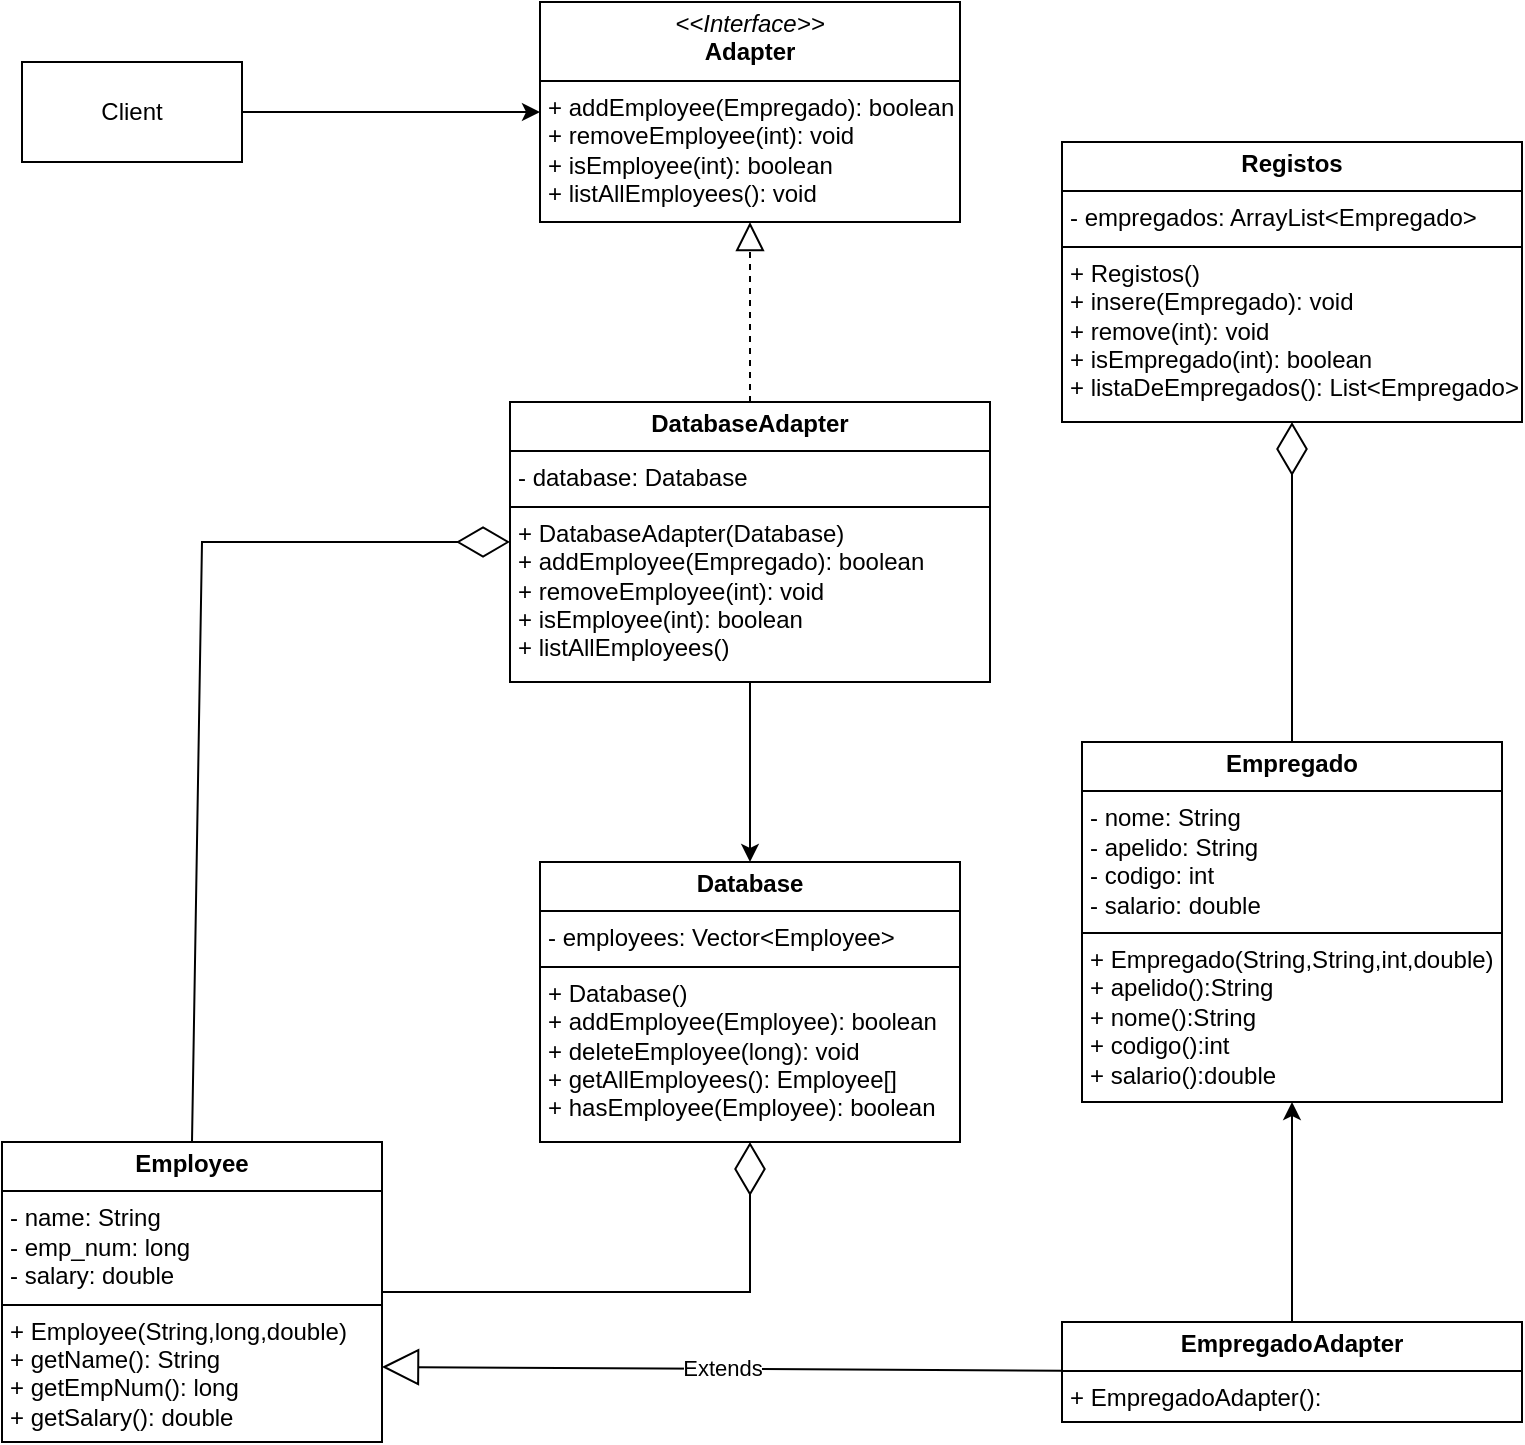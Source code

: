 <mxfile version="24.2.5" type="device">
  <diagram id="C5RBs43oDa-KdzZeNtuy" name="Page-1">
    <mxGraphModel dx="1434" dy="799" grid="1" gridSize="10" guides="1" tooltips="1" connect="1" arrows="1" fold="1" page="1" pageScale="1" pageWidth="827" pageHeight="1169" math="0" shadow="0">
      <root>
        <mxCell id="WIyWlLk6GJQsqaUBKTNV-0" />
        <mxCell id="WIyWlLk6GJQsqaUBKTNV-1" parent="WIyWlLk6GJQsqaUBKTNV-0" />
        <mxCell id="a9_i2CPKu__n71WEc06f-4" value="&lt;p style=&quot;margin:0px;margin-top:4px;text-align:center;&quot;&gt;&lt;i&gt;&amp;lt;&amp;lt;Interface&amp;gt;&amp;gt;&lt;/i&gt;&lt;br&gt;&lt;b&gt;Adapter&lt;/b&gt;&lt;/p&gt;&lt;hr size=&quot;1&quot; style=&quot;border-style:solid;&quot;&gt;&lt;p style=&quot;margin:0px;margin-left:4px;&quot;&gt;+ addEmployee(Empregado): boolean&lt;/p&gt;&lt;p style=&quot;margin:0px;margin-left:4px;&quot;&gt;+ removeEmployee(int): void&lt;/p&gt;&lt;p style=&quot;margin:0px;margin-left:4px;&quot;&gt;+ isEmployee(int): boolean&lt;/p&gt;&lt;p style=&quot;margin:0px;margin-left:4px;&quot;&gt;+ listAllEmployees(): void&lt;/p&gt;" style="verticalAlign=top;align=left;overflow=fill;html=1;whiteSpace=wrap;" parent="WIyWlLk6GJQsqaUBKTNV-1" vertex="1">
          <mxGeometry x="309" y="40" width="210" height="110" as="geometry" />
        </mxCell>
        <mxCell id="a9_i2CPKu__n71WEc06f-5" value="&lt;p style=&quot;margin:0px;margin-top:4px;text-align:center;&quot;&gt;&lt;b&gt;Empregado&lt;/b&gt;&lt;/p&gt;&lt;hr size=&quot;1&quot; style=&quot;border-style:solid;&quot;&gt;&lt;p style=&quot;margin:0px;margin-left:4px;&quot;&gt;- nome: String&lt;/p&gt;&lt;p style=&quot;margin:0px;margin-left:4px;&quot;&gt;- apelido: String&lt;/p&gt;&lt;p style=&quot;margin:0px;margin-left:4px;&quot;&gt;- codigo: int&lt;/p&gt;&lt;p style=&quot;margin:0px;margin-left:4px;&quot;&gt;- salario: double&lt;/p&gt;&lt;hr size=&quot;1&quot; style=&quot;border-style:solid;&quot;&gt;&lt;p style=&quot;margin:0px;margin-left:4px;&quot;&gt;+ Empregado(String,String,int,double)&lt;/p&gt;&lt;p style=&quot;margin:0px;margin-left:4px;&quot;&gt;+ apelido():String&lt;/p&gt;&lt;p style=&quot;margin:0px;margin-left:4px;&quot;&gt;+ nome():String&lt;/p&gt;&lt;p style=&quot;margin:0px;margin-left:4px;&quot;&gt;+ codigo():int&lt;/p&gt;&lt;p style=&quot;margin:0px;margin-left:4px;&quot;&gt;+ salario():double&lt;/p&gt;" style="verticalAlign=top;align=left;overflow=fill;html=1;whiteSpace=wrap;" parent="WIyWlLk6GJQsqaUBKTNV-1" vertex="1">
          <mxGeometry x="580" y="410" width="210" height="180" as="geometry" />
        </mxCell>
        <mxCell id="a9_i2CPKu__n71WEc06f-6" value="&lt;p style=&quot;margin:0px;margin-top:4px;text-align:center;&quot;&gt;&lt;b&gt;Employee&lt;/b&gt;&lt;/p&gt;&lt;hr size=&quot;1&quot; style=&quot;border-style:solid;&quot;&gt;&lt;p style=&quot;margin:0px;margin-left:4px;&quot;&gt;- name: String&lt;/p&gt;&lt;p style=&quot;margin:0px;margin-left:4px;&quot;&gt;- emp_num: long&lt;/p&gt;&lt;p style=&quot;margin:0px;margin-left:4px;&quot;&gt;- salary: double&lt;/p&gt;&lt;hr size=&quot;1&quot; style=&quot;border-style:solid;&quot;&gt;&lt;p style=&quot;margin:0px;margin-left:4px;&quot;&gt;+ Employee(String,long,double)&lt;/p&gt;&lt;p style=&quot;margin:0px;margin-left:4px;&quot;&gt;+ getName(): String&lt;/p&gt;&lt;p style=&quot;margin:0px;margin-left:4px;&quot;&gt;+ getEmpNum(): long&lt;/p&gt;&lt;p style=&quot;margin:0px;margin-left:4px;&quot;&gt;+ getSalary(): double&lt;/p&gt;" style="verticalAlign=top;align=left;overflow=fill;html=1;whiteSpace=wrap;" parent="WIyWlLk6GJQsqaUBKTNV-1" vertex="1">
          <mxGeometry x="40" y="610" width="190" height="150" as="geometry" />
        </mxCell>
        <mxCell id="a9_i2CPKu__n71WEc06f-7" value="&lt;p style=&quot;margin:0px;margin-top:4px;text-align:center;&quot;&gt;&lt;b&gt;Database&lt;/b&gt;&lt;/p&gt;&lt;hr size=&quot;1&quot; style=&quot;border-style:solid;&quot;&gt;&lt;p style=&quot;margin:0px;margin-left:4px;&quot;&gt;- employees: Vector&amp;lt;Employee&amp;gt;&lt;/p&gt;&lt;hr size=&quot;1&quot; style=&quot;border-style:solid;&quot;&gt;&lt;p style=&quot;margin:0px;margin-left:4px;&quot;&gt;+ Database()&lt;/p&gt;&lt;p style=&quot;margin:0px;margin-left:4px;&quot;&gt;+ addEmployee(Employee): boolean&lt;/p&gt;&lt;p style=&quot;margin:0px;margin-left:4px;&quot;&gt;+ deleteEmployee(long): void&lt;/p&gt;&lt;p style=&quot;margin:0px;margin-left:4px;&quot;&gt;+ getAllEmployees(): Employee[]&lt;/p&gt;&lt;p style=&quot;margin:0px;margin-left:4px;&quot;&gt;+ hasEmployee(Employee): boolean&lt;/p&gt;" style="verticalAlign=top;align=left;overflow=fill;html=1;whiteSpace=wrap;" parent="WIyWlLk6GJQsqaUBKTNV-1" vertex="1">
          <mxGeometry x="309" y="470" width="210" height="140" as="geometry" />
        </mxCell>
        <mxCell id="a9_i2CPKu__n71WEc06f-8" value="&lt;p style=&quot;margin:0px;margin-top:4px;text-align:center;&quot;&gt;&lt;b&gt;Registos&lt;/b&gt;&lt;/p&gt;&lt;hr size=&quot;1&quot; style=&quot;border-style:solid;&quot;&gt;&lt;p style=&quot;margin:0px;margin-left:4px;&quot;&gt;- empregados: ArrayList&amp;lt;Empregado&amp;gt;&lt;/p&gt;&lt;hr size=&quot;1&quot; style=&quot;border-style:solid;&quot;&gt;&lt;p style=&quot;margin:0px;margin-left:4px;&quot;&gt;+ Registos()&lt;/p&gt;&lt;p style=&quot;margin:0px;margin-left:4px;&quot;&gt;+ insere(Empregado): void&lt;/p&gt;&lt;p style=&quot;margin:0px;margin-left:4px;&quot;&gt;+ remove(int): void&lt;/p&gt;&lt;p style=&quot;margin:0px;margin-left:4px;&quot;&gt;+ isEmpregado(int): boolean&lt;/p&gt;&lt;p style=&quot;margin:0px;margin-left:4px;&quot;&gt;+ listaDeEmpregados(): List&amp;lt;Empregado&amp;gt;&lt;/p&gt;" style="verticalAlign=top;align=left;overflow=fill;html=1;whiteSpace=wrap;" parent="WIyWlLk6GJQsqaUBKTNV-1" vertex="1">
          <mxGeometry x="570" y="110" width="230" height="140" as="geometry" />
        </mxCell>
        <mxCell id="a9_i2CPKu__n71WEc06f-9" value="&lt;p style=&quot;margin:0px;margin-top:4px;text-align:center;&quot;&gt;&lt;b&gt;EmpregadoAdapter&lt;/b&gt;&lt;/p&gt;&lt;hr size=&quot;1&quot; style=&quot;border-style:solid;&quot;&gt;&lt;p style=&quot;margin:0px;margin-left:4px;&quot;&gt;&lt;span style=&quot;background-color: initial;&quot;&gt;+ EmpregadoAdapter():&amp;nbsp;&lt;/span&gt;&lt;br&gt;&lt;/p&gt;" style="verticalAlign=top;align=left;overflow=fill;html=1;whiteSpace=wrap;" parent="WIyWlLk6GJQsqaUBKTNV-1" vertex="1">
          <mxGeometry x="570" y="700" width="230" height="50" as="geometry" />
        </mxCell>
        <mxCell id="a9_i2CPKu__n71WEc06f-21" style="edgeStyle=orthogonalEdgeStyle;rounded=0;orthogonalLoop=1;jettySize=auto;html=1;entryX=0.5;entryY=0;entryDx=0;entryDy=0;" parent="WIyWlLk6GJQsqaUBKTNV-1" source="a9_i2CPKu__n71WEc06f-10" target="a9_i2CPKu__n71WEc06f-7" edge="1">
          <mxGeometry relative="1" as="geometry" />
        </mxCell>
        <mxCell id="a9_i2CPKu__n71WEc06f-10" value="&lt;p style=&quot;margin:0px;margin-top:4px;text-align:center;&quot;&gt;&lt;b&gt;DatabaseAdapter&lt;/b&gt;&lt;/p&gt;&lt;hr size=&quot;1&quot; style=&quot;border-style:solid;&quot;&gt;&lt;p style=&quot;margin:0px;margin-left:4px;&quot;&gt;- database: Database&lt;/p&gt;&lt;hr size=&quot;1&quot; style=&quot;border-style:solid;&quot;&gt;&lt;p style=&quot;margin:0px;margin-left:4px;&quot;&gt;+&lt;span style=&quot;background-color: initial;&quot;&gt;&amp;nbsp;DatabaseAdapter(Database)&lt;/span&gt;&lt;/p&gt;&lt;p style=&quot;margin:0px;margin-left:4px;&quot;&gt;+ addEmployee(Empregado): boolean&lt;/p&gt;&lt;p style=&quot;margin:0px;margin-left:4px;&quot;&gt;+ removeEmployee(int): void&lt;/p&gt;&lt;p style=&quot;margin:0px;margin-left:4px;&quot;&gt;+ isEmployee(int): boolean&lt;/p&gt;&lt;p style=&quot;margin:0px;margin-left:4px;&quot;&gt;+ listAllEmployees()&lt;/p&gt;" style="verticalAlign=top;align=left;overflow=fill;html=1;whiteSpace=wrap;" parent="WIyWlLk6GJQsqaUBKTNV-1" vertex="1">
          <mxGeometry x="294" y="240" width="240" height="140" as="geometry" />
        </mxCell>
        <mxCell id="a9_i2CPKu__n71WEc06f-13" style="edgeStyle=orthogonalEdgeStyle;rounded=0;orthogonalLoop=1;jettySize=auto;html=1;" parent="WIyWlLk6GJQsqaUBKTNV-1" source="a9_i2CPKu__n71WEc06f-11" target="a9_i2CPKu__n71WEc06f-4" edge="1">
          <mxGeometry relative="1" as="geometry" />
        </mxCell>
        <mxCell id="a9_i2CPKu__n71WEc06f-11" value="Client" style="html=1;whiteSpace=wrap;" parent="WIyWlLk6GJQsqaUBKTNV-1" vertex="1">
          <mxGeometry x="50" y="70" width="110" height="50" as="geometry" />
        </mxCell>
        <mxCell id="a9_i2CPKu__n71WEc06f-14" value="" style="endArrow=block;dashed=1;endFill=0;endSize=12;html=1;rounded=0;entryX=0.5;entryY=1;entryDx=0;entryDy=0;exitX=0.5;exitY=0;exitDx=0;exitDy=0;" parent="WIyWlLk6GJQsqaUBKTNV-1" source="a9_i2CPKu__n71WEc06f-10" target="a9_i2CPKu__n71WEc06f-4" edge="1">
          <mxGeometry width="160" relative="1" as="geometry">
            <mxPoint x="160" y="410" as="sourcePoint" />
            <mxPoint x="320" y="410" as="targetPoint" />
          </mxGeometry>
        </mxCell>
        <mxCell id="a9_i2CPKu__n71WEc06f-15" value="Extends" style="endArrow=block;endSize=16;endFill=0;html=1;rounded=0;entryX=1;entryY=0.75;entryDx=0;entryDy=0;" parent="WIyWlLk6GJQsqaUBKTNV-1" source="a9_i2CPKu__n71WEc06f-9" target="a9_i2CPKu__n71WEc06f-6" edge="1">
          <mxGeometry width="160" relative="1" as="geometry">
            <mxPoint x="130" y="430" as="sourcePoint" />
            <mxPoint x="290" y="430" as="targetPoint" />
            <Array as="points" />
          </mxGeometry>
        </mxCell>
        <mxCell id="a9_i2CPKu__n71WEc06f-16" style="edgeStyle=orthogonalEdgeStyle;rounded=0;orthogonalLoop=1;jettySize=auto;html=1;entryX=0.5;entryY=1;entryDx=0;entryDy=0;" parent="WIyWlLk6GJQsqaUBKTNV-1" source="a9_i2CPKu__n71WEc06f-9" target="a9_i2CPKu__n71WEc06f-5" edge="1">
          <mxGeometry relative="1" as="geometry" />
        </mxCell>
        <mxCell id="a9_i2CPKu__n71WEc06f-18" value="" style="endArrow=diamondThin;endFill=0;endSize=24;html=1;rounded=0;entryX=0.5;entryY=1;entryDx=0;entryDy=0;exitX=0.5;exitY=0;exitDx=0;exitDy=0;" parent="WIyWlLk6GJQsqaUBKTNV-1" source="a9_i2CPKu__n71WEc06f-5" target="a9_i2CPKu__n71WEc06f-8" edge="1">
          <mxGeometry width="160" relative="1" as="geometry">
            <mxPoint x="140" y="720" as="sourcePoint" />
            <mxPoint x="300" y="720" as="targetPoint" />
          </mxGeometry>
        </mxCell>
        <mxCell id="a9_i2CPKu__n71WEc06f-19" value="" style="endArrow=diamondThin;endFill=0;endSize=24;html=1;rounded=0;entryX=0.5;entryY=1;entryDx=0;entryDy=0;exitX=1;exitY=0.5;exitDx=0;exitDy=0;" parent="WIyWlLk6GJQsqaUBKTNV-1" source="a9_i2CPKu__n71WEc06f-6" target="a9_i2CPKu__n71WEc06f-7" edge="1">
          <mxGeometry width="160" relative="1" as="geometry">
            <mxPoint x="140" y="360" as="sourcePoint" />
            <mxPoint x="300" y="360" as="targetPoint" />
            <Array as="points">
              <mxPoint x="414" y="685" />
            </Array>
          </mxGeometry>
        </mxCell>
        <mxCell id="a9_i2CPKu__n71WEc06f-20" value="" style="endArrow=diamondThin;endFill=0;endSize=24;html=1;rounded=0;entryX=0;entryY=0.5;entryDx=0;entryDy=0;exitX=0.5;exitY=0;exitDx=0;exitDy=0;" parent="WIyWlLk6GJQsqaUBKTNV-1" source="a9_i2CPKu__n71WEc06f-6" target="a9_i2CPKu__n71WEc06f-10" edge="1">
          <mxGeometry width="160" relative="1" as="geometry">
            <mxPoint x="70" y="310" as="sourcePoint" />
            <mxPoint x="320" y="450" as="targetPoint" />
            <Array as="points">
              <mxPoint x="140" y="310" />
            </Array>
          </mxGeometry>
        </mxCell>
      </root>
    </mxGraphModel>
  </diagram>
</mxfile>
